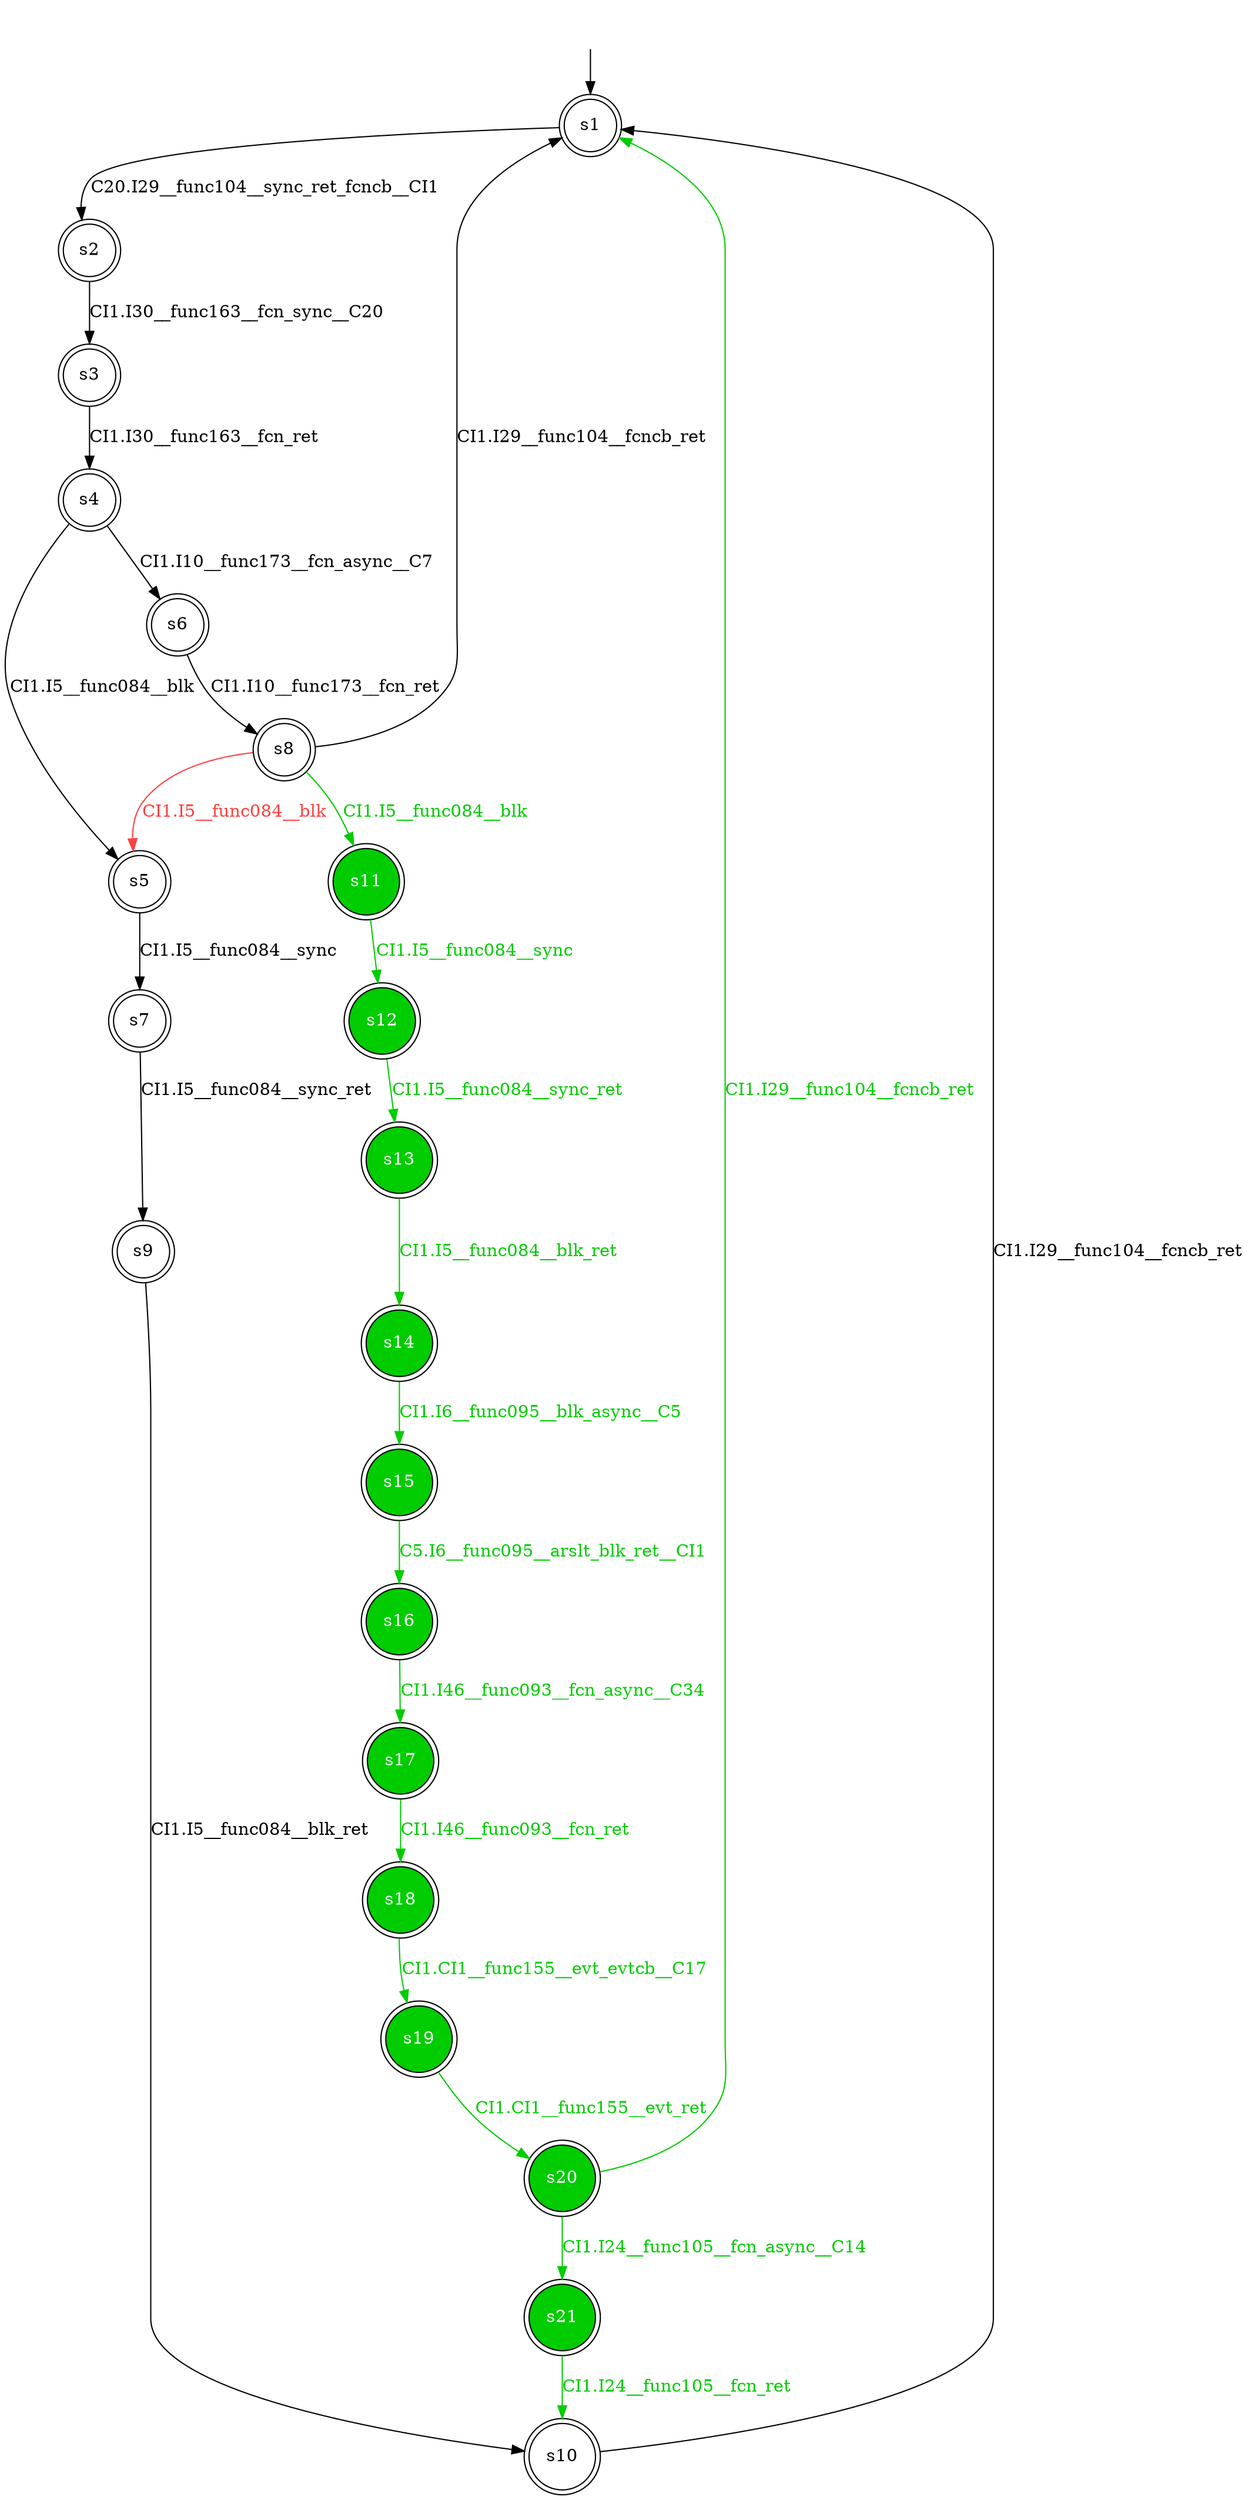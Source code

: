 digraph diffautomaton {
	1 [label=<s1> shape="doublecircle"];
	2 [label=<s2> shape="doublecircle"];
	3 [label=<s3> shape="doublecircle"];
	4 [label=<s4> shape="doublecircle"];
	5 [label=<s5> shape="doublecircle"];
	6 [label=<s6> shape="doublecircle"];
	7 [label=<s7> shape="doublecircle"];
	8 [label=<s8> shape="doublecircle"];
	9 [label=<s9> shape="doublecircle"];
	10 [label=<s10> shape="doublecircle"];
	11 [label=<s11> shape="doublecircle" fillcolor="#00cc00" fontcolor="#ffffff" style="filled"];
	12 [label=<s12> shape="doublecircle" fillcolor="#00cc00" fontcolor="#ffffff" style="filled"];
	13 [label=<s13> shape="doublecircle" fillcolor="#00cc00" fontcolor="#ffffff" style="filled"];
	14 [label=<s14> shape="doublecircle" fillcolor="#00cc00" fontcolor="#ffffff" style="filled"];
	15 [label=<s15> shape="doublecircle" fillcolor="#00cc00" fontcolor="#ffffff" style="filled"];
	16 [label=<s16> shape="doublecircle" fillcolor="#00cc00" fontcolor="#ffffff" style="filled"];
	17 [label=<s17> shape="doublecircle" fillcolor="#00cc00" fontcolor="#ffffff" style="filled"];
	18 [label=<s18> shape="doublecircle" fillcolor="#00cc00" fontcolor="#ffffff" style="filled"];
	19 [label=<s19> shape="doublecircle" fillcolor="#00cc00" fontcolor="#ffffff" style="filled"];
	20 [label=<s20> shape="doublecircle" fillcolor="#00cc00" fontcolor="#ffffff" style="filled"];
	21 [label=<s21> shape="doublecircle" fillcolor="#00cc00" fontcolor="#ffffff" style="filled"];
	__init1 [label=<> shape="none"];
	__init1 -> 1;
	1 -> 2 [label=<<font color="#000000">C20.I29__func104__sync_ret_fcncb__CI1</font>> id="1-0-2"];
	2 -> 3 [label=<<font color="#000000">CI1.I30__func163__fcn_sync__C20</font>> id="2-0-3"];
	3 -> 4 [label=<<font color="#000000">CI1.I30__func163__fcn_ret</font>> id="3-0-4"];
	4 -> 5 [label=<<font color="#000000">CI1.I5__func084__blk</font>> id="4-0-5"];
	4 -> 6 [label=<<font color="#000000">CI1.I10__func173__fcn_async__C7</font>> id="4-1-6"];
	5 -> 7 [label=<<font color="#000000">CI1.I5__func084__sync</font>> id="5-0-7"];
	6 -> 8 [label=<<font color="#000000">CI1.I10__func173__fcn_ret</font>> id="6-0-8"];
	7 -> 9 [label=<<font color="#000000">CI1.I5__func084__sync_ret</font>> id="7-0-9"];
	8 -> 5 [label=<<font color="#ff4040">CI1.I5__func084__blk</font>> color="#ff4040" id="8-0-5"];
	8 -> 1 [label=<<font color="#000000">CI1.I29__func104__fcncb_ret</font>> id="8-1-1"];
	8 -> 11 [label=<<font color="#00cc00">CI1.I5__func084__blk</font>> color="#00cc00" id="8-2-11"];
	9 -> 10 [label=<<font color="#000000">CI1.I5__func084__blk_ret</font>> id="9-0-10"];
	10 -> 1 [label=<<font color="#000000">CI1.I29__func104__fcncb_ret</font>> id="10-0-1"];
	11 -> 12 [label=<<font color="#00cc00">CI1.I5__func084__sync</font>> color="#00cc00" id="11-0-12"];
	12 -> 13 [label=<<font color="#00cc00">CI1.I5__func084__sync_ret</font>> color="#00cc00" id="12-0-13"];
	13 -> 14 [label=<<font color="#00cc00">CI1.I5__func084__blk_ret</font>> color="#00cc00" id="13-0-14"];
	14 -> 15 [label=<<font color="#00cc00">CI1.I6__func095__blk_async__C5</font>> color="#00cc00" id="14-0-15"];
	15 -> 16 [label=<<font color="#00cc00">C5.I6__func095__arslt_blk_ret__CI1</font>> color="#00cc00" id="15-0-16"];
	16 -> 17 [label=<<font color="#00cc00">CI1.I46__func093__fcn_async__C34</font>> color="#00cc00" id="16-0-17"];
	17 -> 18 [label=<<font color="#00cc00">CI1.I46__func093__fcn_ret</font>> color="#00cc00" id="17-0-18"];
	18 -> 19 [label=<<font color="#00cc00">CI1.CI1__func155__evt_evtcb__C17</font>> color="#00cc00" id="18-0-19"];
	19 -> 20 [label=<<font color="#00cc00">CI1.CI1__func155__evt_ret</font>> color="#00cc00" id="19-0-20"];
	20 -> 1 [label=<<font color="#00cc00">CI1.I29__func104__fcncb_ret</font>> color="#00cc00" id="20-0-1"];
	20 -> 21 [label=<<font color="#00cc00">CI1.I24__func105__fcn_async__C14</font>> color="#00cc00" id="20-1-21"];
	21 -> 10 [label=<<font color="#00cc00">CI1.I24__func105__fcn_ret</font>> color="#00cc00" id="21-0-10"];
}
